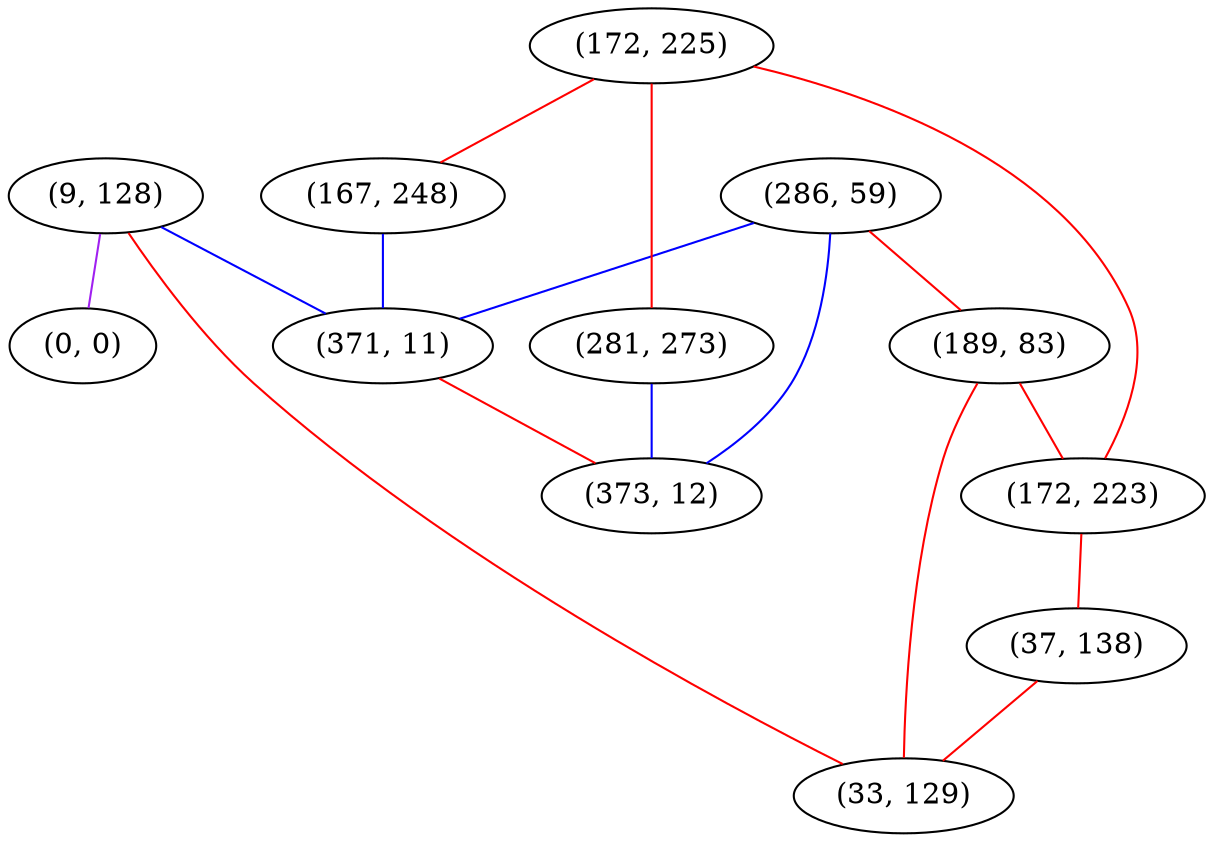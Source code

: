 graph "" {
"(286, 59)";
"(9, 128)";
"(0, 0)";
"(172, 225)";
"(281, 273)";
"(189, 83)";
"(167, 248)";
"(371, 11)";
"(172, 223)";
"(37, 138)";
"(373, 12)";
"(33, 129)";
"(286, 59)" -- "(373, 12)"  [color=blue, key=0, weight=3];
"(286, 59)" -- "(371, 11)"  [color=blue, key=0, weight=3];
"(286, 59)" -- "(189, 83)"  [color=red, key=0, weight=1];
"(9, 128)" -- "(0, 0)"  [color=purple, key=0, weight=4];
"(9, 128)" -- "(33, 129)"  [color=red, key=0, weight=1];
"(9, 128)" -- "(371, 11)"  [color=blue, key=0, weight=3];
"(172, 225)" -- "(172, 223)"  [color=red, key=0, weight=1];
"(172, 225)" -- "(167, 248)"  [color=red, key=0, weight=1];
"(172, 225)" -- "(281, 273)"  [color=red, key=0, weight=1];
"(281, 273)" -- "(373, 12)"  [color=blue, key=0, weight=3];
"(189, 83)" -- "(172, 223)"  [color=red, key=0, weight=1];
"(189, 83)" -- "(33, 129)"  [color=red, key=0, weight=1];
"(167, 248)" -- "(371, 11)"  [color=blue, key=0, weight=3];
"(371, 11)" -- "(373, 12)"  [color=red, key=0, weight=1];
"(172, 223)" -- "(37, 138)"  [color=red, key=0, weight=1];
"(37, 138)" -- "(33, 129)"  [color=red, key=0, weight=1];
}
